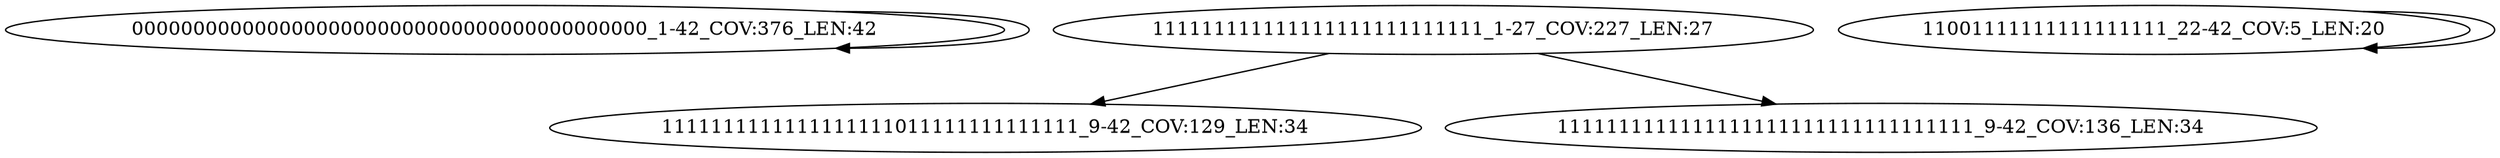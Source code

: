 digraph G {
    "000000000000000000000000000000000000000000_1-42_COV:376_LEN:42" -> "000000000000000000000000000000000000000000_1-42_COV:376_LEN:42";
    "111111111111111111111111111_1-27_COV:227_LEN:27" -> "1111111111111111111011111111111111_9-42_COV:129_LEN:34";
    "111111111111111111111111111_1-27_COV:227_LEN:27" -> "1111111111111111111111111111111111_9-42_COV:136_LEN:34";
    "11001111111111111111_22-42_COV:5_LEN:20" -> "11001111111111111111_22-42_COV:5_LEN:20";
}
